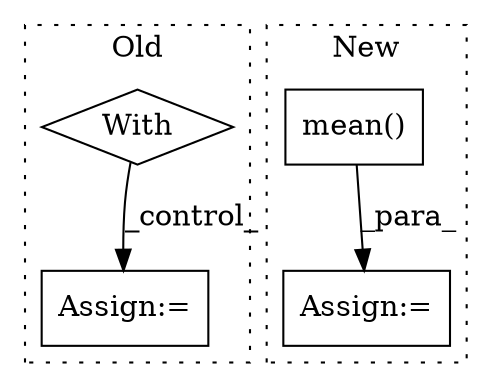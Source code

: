 digraph G {
subgraph cluster0 {
1 [label="With" a="39" s="17270,17280" l="5,24" shape="diamond"];
4 [label="Assign:=" a="68" s="17340" l="3" shape="box"];
label = "Old";
style="dotted";
}
subgraph cluster1 {
2 [label="mean()" a="75" s="19605" l="11" shape="box"];
3 [label="Assign:=" a="68" s="19601" l="4" shape="box"];
label = "New";
style="dotted";
}
1 -> 4 [label="_control_"];
2 -> 3 [label="_para_"];
}